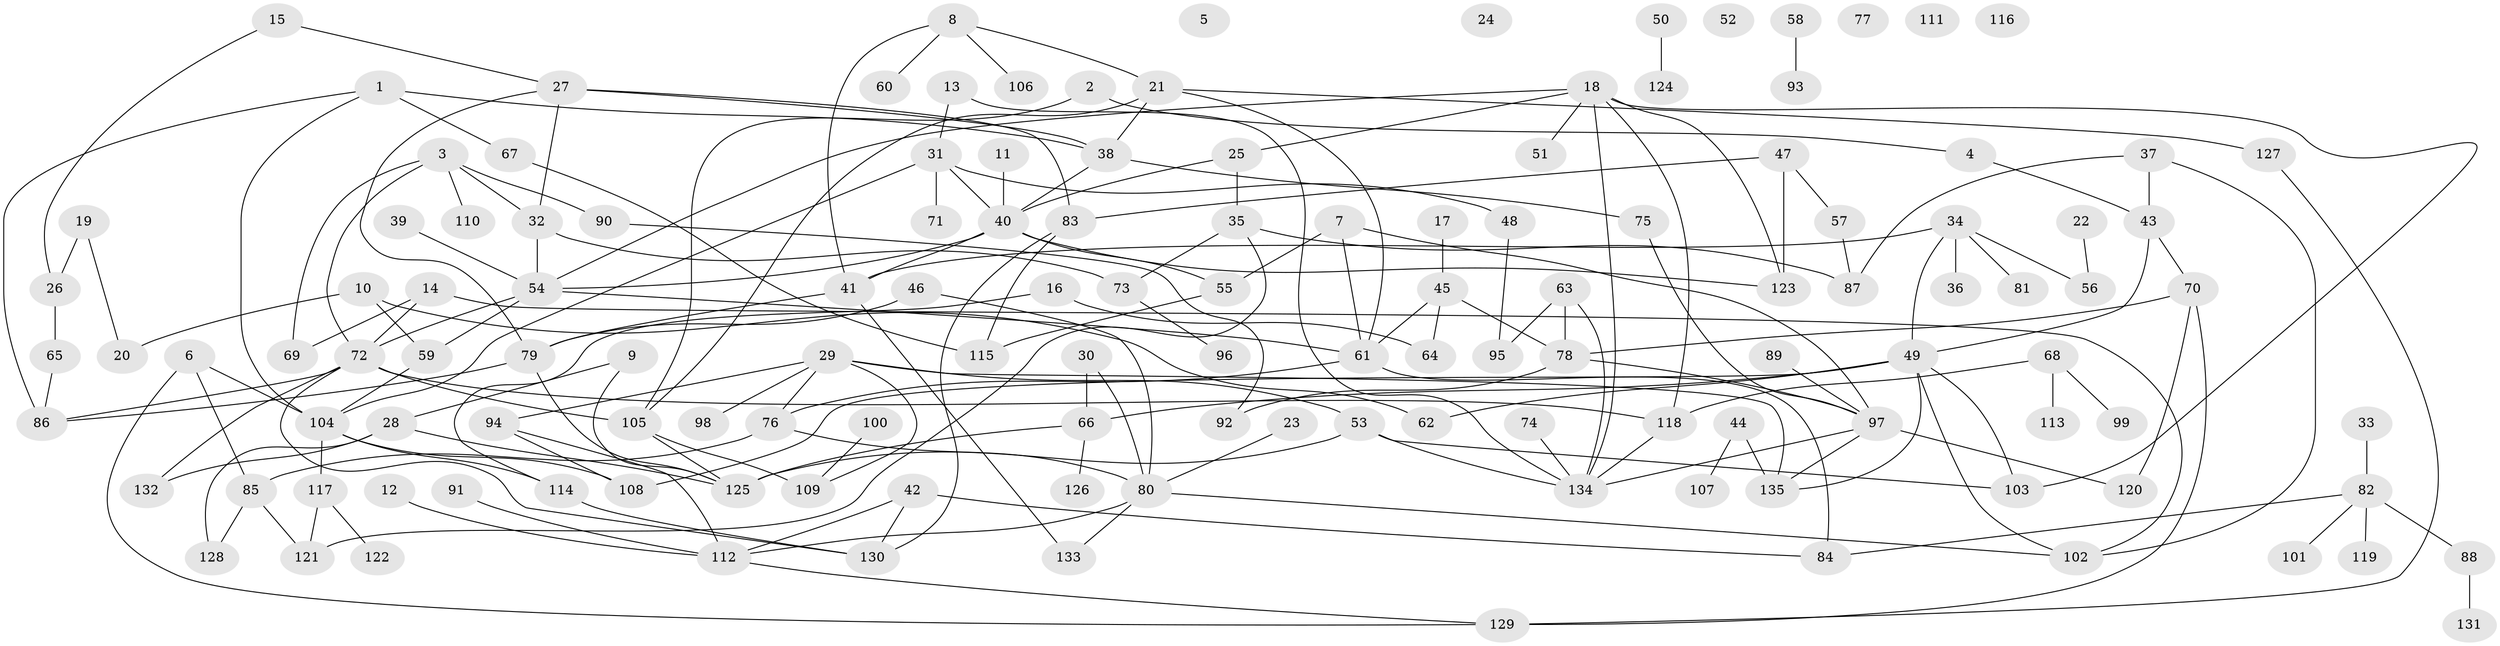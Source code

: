 // Generated by graph-tools (version 1.1) at 2025/25/03/09/25 03:25:20]
// undirected, 135 vertices, 193 edges
graph export_dot {
graph [start="1"]
  node [color=gray90,style=filled];
  1;
  2;
  3;
  4;
  5;
  6;
  7;
  8;
  9;
  10;
  11;
  12;
  13;
  14;
  15;
  16;
  17;
  18;
  19;
  20;
  21;
  22;
  23;
  24;
  25;
  26;
  27;
  28;
  29;
  30;
  31;
  32;
  33;
  34;
  35;
  36;
  37;
  38;
  39;
  40;
  41;
  42;
  43;
  44;
  45;
  46;
  47;
  48;
  49;
  50;
  51;
  52;
  53;
  54;
  55;
  56;
  57;
  58;
  59;
  60;
  61;
  62;
  63;
  64;
  65;
  66;
  67;
  68;
  69;
  70;
  71;
  72;
  73;
  74;
  75;
  76;
  77;
  78;
  79;
  80;
  81;
  82;
  83;
  84;
  85;
  86;
  87;
  88;
  89;
  90;
  91;
  92;
  93;
  94;
  95;
  96;
  97;
  98;
  99;
  100;
  101;
  102;
  103;
  104;
  105;
  106;
  107;
  108;
  109;
  110;
  111;
  112;
  113;
  114;
  115;
  116;
  117;
  118;
  119;
  120;
  121;
  122;
  123;
  124;
  125;
  126;
  127;
  128;
  129;
  130;
  131;
  132;
  133;
  134;
  135;
  1 -- 38;
  1 -- 67;
  1 -- 86;
  1 -- 104;
  2 -- 4;
  2 -- 105;
  3 -- 32;
  3 -- 69;
  3 -- 72;
  3 -- 90;
  3 -- 110;
  4 -- 43;
  6 -- 85;
  6 -- 104;
  6 -- 129;
  7 -- 55;
  7 -- 61;
  7 -- 97;
  8 -- 21;
  8 -- 41;
  8 -- 60;
  8 -- 106;
  9 -- 28;
  9 -- 125;
  10 -- 20;
  10 -- 59;
  10 -- 62;
  11 -- 40;
  12 -- 112;
  13 -- 31;
  13 -- 134;
  14 -- 69;
  14 -- 72;
  14 -- 102;
  15 -- 26;
  15 -- 27;
  16 -- 64;
  16 -- 114;
  17 -- 45;
  18 -- 25;
  18 -- 51;
  18 -- 54;
  18 -- 103;
  18 -- 118;
  18 -- 123;
  18 -- 134;
  19 -- 20;
  19 -- 26;
  21 -- 38;
  21 -- 61;
  21 -- 105;
  21 -- 127;
  22 -- 56;
  23 -- 80;
  25 -- 35;
  25 -- 40;
  26 -- 65;
  27 -- 32;
  27 -- 38;
  27 -- 79;
  27 -- 83;
  28 -- 125;
  28 -- 128;
  28 -- 132;
  29 -- 53;
  29 -- 76;
  29 -- 94;
  29 -- 98;
  29 -- 109;
  29 -- 135;
  30 -- 66;
  30 -- 80;
  31 -- 40;
  31 -- 48;
  31 -- 71;
  31 -- 104;
  32 -- 54;
  32 -- 73;
  33 -- 82;
  34 -- 36;
  34 -- 41;
  34 -- 49;
  34 -- 56;
  34 -- 81;
  35 -- 73;
  35 -- 87;
  35 -- 121;
  37 -- 43;
  37 -- 87;
  37 -- 102;
  38 -- 40;
  38 -- 75;
  39 -- 54;
  40 -- 41;
  40 -- 54;
  40 -- 55;
  40 -- 123;
  41 -- 79;
  41 -- 133;
  42 -- 84;
  42 -- 112;
  42 -- 130;
  43 -- 49;
  43 -- 70;
  44 -- 107;
  44 -- 135;
  45 -- 61;
  45 -- 64;
  45 -- 78;
  46 -- 79;
  46 -- 80;
  47 -- 57;
  47 -- 83;
  47 -- 123;
  48 -- 95;
  49 -- 62;
  49 -- 66;
  49 -- 102;
  49 -- 103;
  49 -- 108;
  49 -- 135;
  50 -- 124;
  53 -- 103;
  53 -- 125;
  53 -- 134;
  54 -- 59;
  54 -- 61;
  54 -- 72;
  55 -- 115;
  57 -- 87;
  58 -- 93;
  59 -- 104;
  61 -- 76;
  61 -- 84;
  63 -- 78;
  63 -- 95;
  63 -- 134;
  65 -- 86;
  66 -- 125;
  66 -- 126;
  67 -- 115;
  68 -- 99;
  68 -- 113;
  68 -- 118;
  70 -- 78;
  70 -- 120;
  70 -- 129;
  72 -- 86;
  72 -- 105;
  72 -- 118;
  72 -- 130;
  72 -- 132;
  73 -- 96;
  74 -- 134;
  75 -- 97;
  76 -- 80;
  76 -- 85;
  78 -- 92;
  78 -- 97;
  79 -- 86;
  79 -- 125;
  80 -- 102;
  80 -- 112;
  80 -- 133;
  82 -- 84;
  82 -- 88;
  82 -- 101;
  82 -- 119;
  83 -- 115;
  83 -- 130;
  85 -- 121;
  85 -- 128;
  88 -- 131;
  89 -- 97;
  90 -- 92;
  91 -- 112;
  94 -- 108;
  94 -- 112;
  97 -- 120;
  97 -- 134;
  97 -- 135;
  100 -- 109;
  104 -- 108;
  104 -- 114;
  104 -- 117;
  105 -- 109;
  105 -- 125;
  112 -- 129;
  114 -- 130;
  117 -- 121;
  117 -- 122;
  118 -- 134;
  127 -- 129;
}
